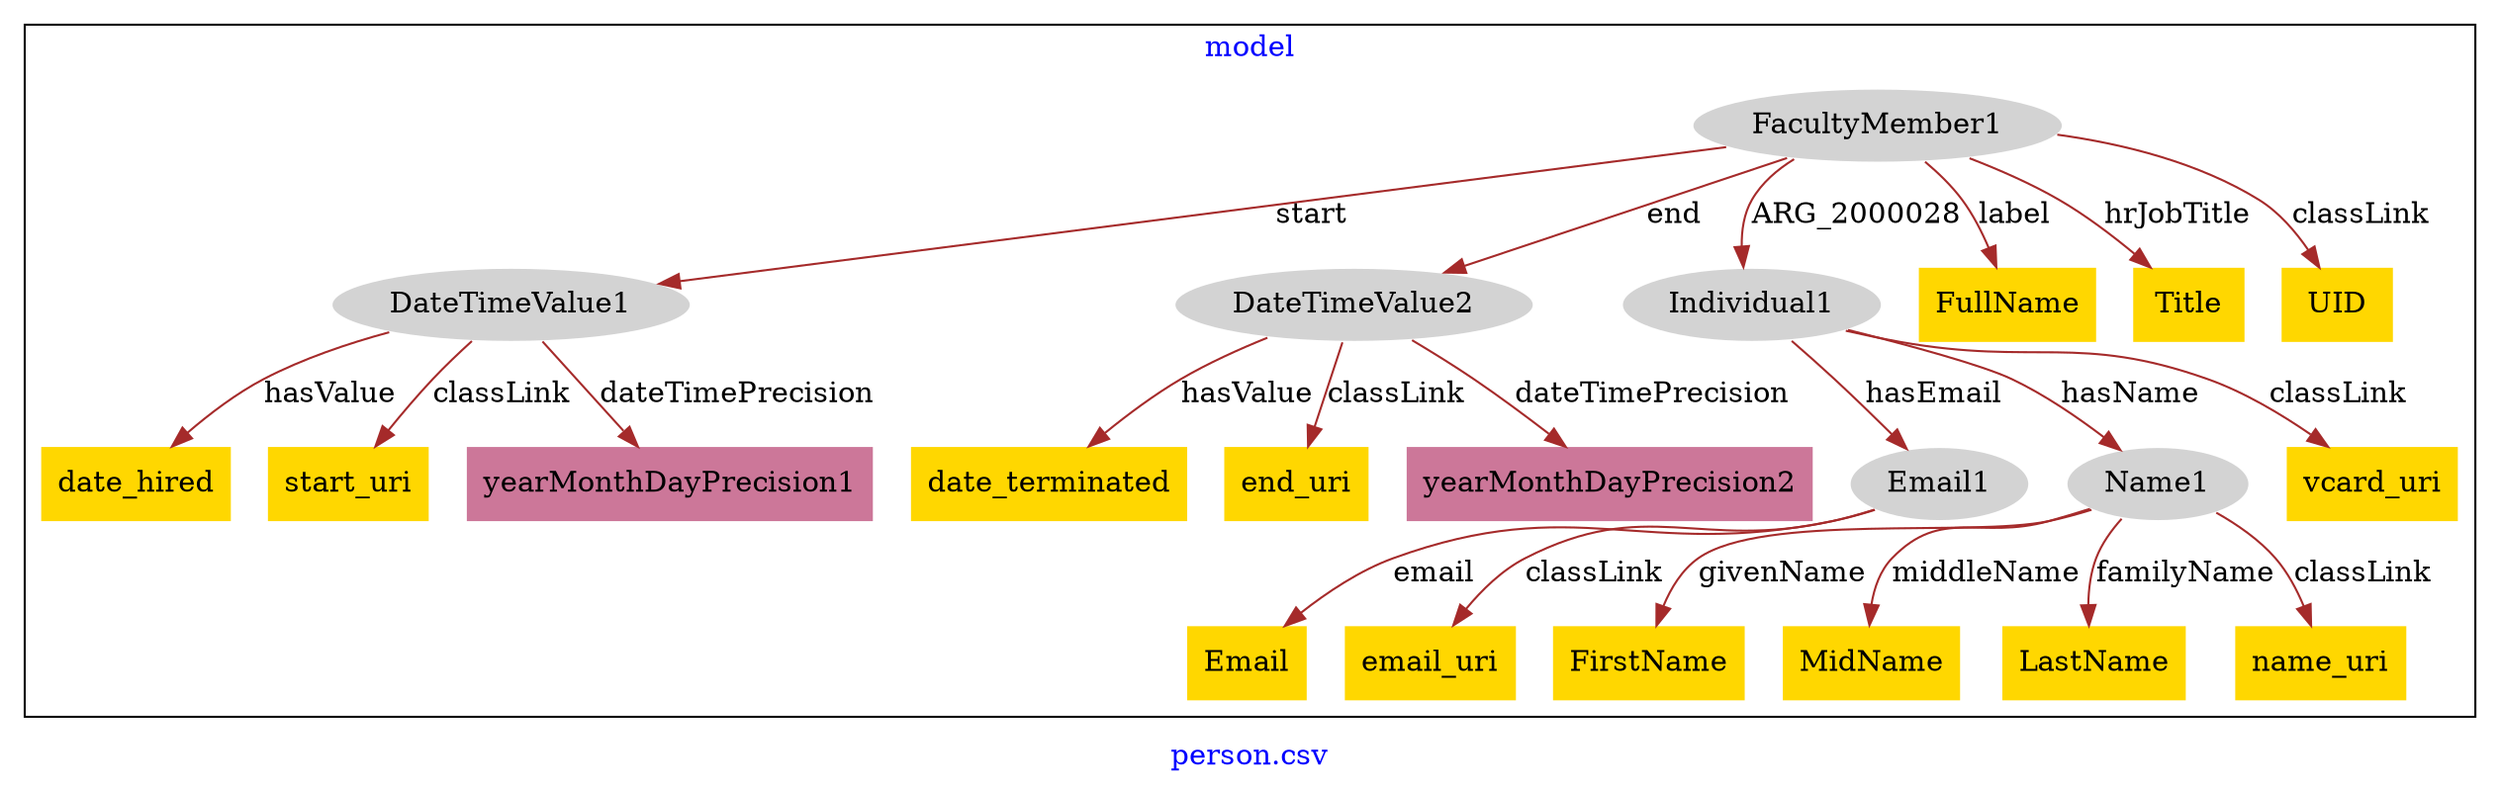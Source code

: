 digraph n0 {
fontcolor="blue"
remincross="true"
label="person.csv"
subgraph cluster {
label="model"
n2[style="filled",color="white",fillcolor="lightgray",label="FacultyMember1"];
n3[style="filled",color="white",fillcolor="lightgray",label="DateTimeValue1"];
n4[style="filled",color="white",fillcolor="lightgray",label="DateTimeValue2"];
n5[style="filled",color="white",fillcolor="lightgray",label="Individual1"];
n6[style="filled",color="white",fillcolor="lightgray",label="Email1"];
n7[style="filled",color="white",fillcolor="lightgray",label="Name1"];
n8[shape="plaintext",style="filled",fillcolor="gold",label="FirstName"];
n9[shape="plaintext",style="filled",fillcolor="gold",label="FullName"];
n10[shape="plaintext",style="filled",fillcolor="gold",label="MidName"];
n11[shape="plaintext",style="filled",fillcolor="gold",label="LastName"];
n12[shape="plaintext",style="filled",fillcolor="gold",label="date_hired"];
n13[shape="plaintext",style="filled",fillcolor="gold",label="Email"];
n14[shape="plaintext",style="filled",fillcolor="gold",label="Title"];
n15[shape="plaintext",style="filled",fillcolor="gold",label="date_terminated"];
n16[shape="plaintext",style="filled",fillcolor="gold",label="start_uri"];
n17[shape="plaintext",style="filled",fillcolor="gold",label="name_uri"];
n18[shape="plaintext",style="filled",fillcolor="gold",label="UID"];
n19[shape="plaintext",style="filled",fillcolor="gold",label="end_uri"];
n20[shape="plaintext",style="filled",fillcolor="gold",label="vcard_uri"];
n21[shape="plaintext",style="filled",fillcolor="gold",label="email_uri"];
n22[shape="plaintext",style="filled",fillcolor="#CC7799",label="yearMonthDayPrecision2"];
n23[shape="plaintext",style="filled",fillcolor="#CC7799",label="yearMonthDayPrecision1"];
}
n2 -> n3[color="brown",fontcolor="black",label="start"]
n2 -> n4[color="brown",fontcolor="black",label="end"]
n2 -> n5[color="brown",fontcolor="black",label="ARG_2000028"]
n5 -> n6[color="brown",fontcolor="black",label="hasEmail"]
n5 -> n7[color="brown",fontcolor="black",label="hasName"]
n7 -> n8[color="brown",fontcolor="black",label="givenName"]
n2 -> n9[color="brown",fontcolor="black",label="label"]
n7 -> n10[color="brown",fontcolor="black",label="middleName"]
n7 -> n11[color="brown",fontcolor="black",label="familyName"]
n3 -> n12[color="brown",fontcolor="black",label="hasValue"]
n6 -> n13[color="brown",fontcolor="black",label="email"]
n2 -> n14[color="brown",fontcolor="black",label="hrJobTitle"]
n4 -> n15[color="brown",fontcolor="black",label="hasValue"]
n3 -> n16[color="brown",fontcolor="black",label="classLink"]
n7 -> n17[color="brown",fontcolor="black",label="classLink"]
n2 -> n18[color="brown",fontcolor="black",label="classLink"]
n4 -> n19[color="brown",fontcolor="black",label="classLink"]
n5 -> n20[color="brown",fontcolor="black",label="classLink"]
n6 -> n21[color="brown",fontcolor="black",label="classLink"]
n4 -> n22[color="brown",fontcolor="black",label="dateTimePrecision"]
n3 -> n23[color="brown",fontcolor="black",label="dateTimePrecision"]
}
